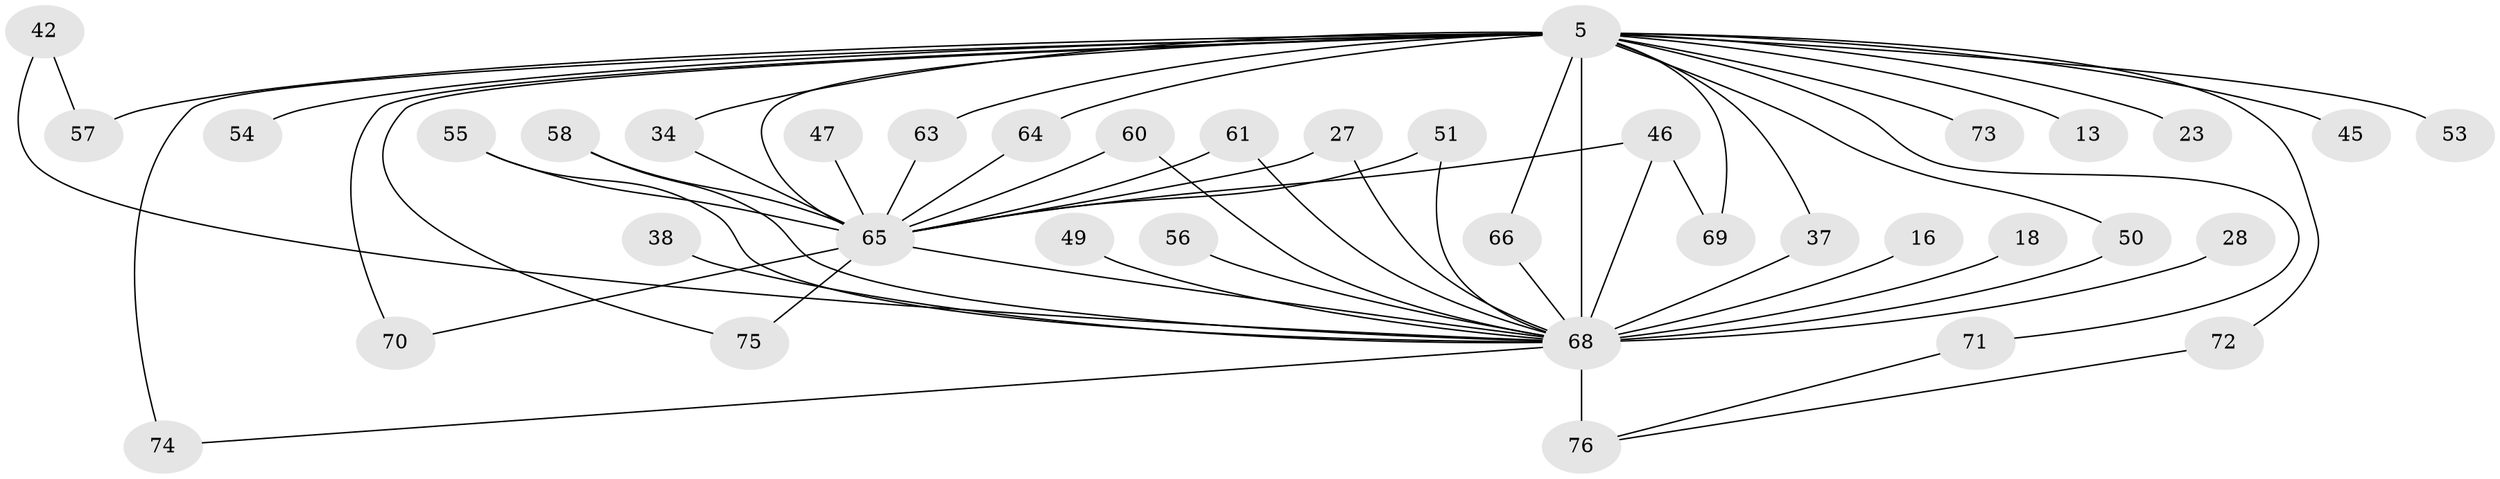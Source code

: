 // original degree distribution, {12: 0.013157894736842105, 21: 0.013157894736842105, 20: 0.013157894736842105, 18: 0.02631578947368421, 17: 0.02631578947368421, 13: 0.013157894736842105, 27: 0.013157894736842105, 26: 0.013157894736842105, 3: 0.14473684210526316, 2: 0.618421052631579, 5: 0.05263157894736842, 4: 0.039473684210526314, 6: 0.013157894736842105}
// Generated by graph-tools (version 1.1) at 2025/44/03/09/25 04:44:04]
// undirected, 38 vertices, 58 edges
graph export_dot {
graph [start="1"]
  node [color=gray90,style=filled];
  5 [super="+2+4"];
  13;
  16;
  18;
  23;
  27;
  28;
  34;
  37 [super="+11"];
  38;
  42;
  45;
  46 [super="+35"];
  47;
  49;
  50;
  51 [super="+20"];
  53;
  54;
  55;
  56;
  57 [super="+33"];
  58;
  60;
  61;
  63;
  64 [super="+17+41+14"];
  65 [super="+7+8"];
  66;
  68 [super="+25+36+30+62+24+26+39+48+44"];
  69;
  70;
  71;
  72;
  73;
  74 [super="+59"];
  75;
  76 [super="+52+43+67"];
  5 -- 23 [weight=2];
  5 -- 34;
  5 -- 45 [weight=2];
  5 -- 53 [weight=2];
  5 -- 65 [weight=17];
  5 -- 71;
  5 -- 73 [weight=2];
  5 -- 75;
  5 -- 66;
  5 -- 69;
  5 -- 13 [weight=2];
  5 -- 37;
  5 -- 50;
  5 -- 54 [weight=2];
  5 -- 63;
  5 -- 70;
  5 -- 72;
  5 -- 57 [weight=3];
  5 -- 68 [weight=18];
  5 -- 64 [weight=3];
  5 -- 74 [weight=2];
  16 -- 68;
  18 -- 68 [weight=2];
  27 -- 68;
  27 -- 65;
  28 -- 68;
  34 -- 65;
  37 -- 68 [weight=2];
  38 -- 68;
  42 -- 57;
  42 -- 68;
  46 -- 68 [weight=3];
  46 -- 69;
  46 -- 65;
  47 -- 65 [weight=2];
  49 -- 68;
  50 -- 68;
  51 -- 68;
  51 -- 65 [weight=2];
  55 -- 68;
  55 -- 65;
  56 -- 68 [weight=2];
  58 -- 68;
  58 -- 65;
  60 -- 68;
  60 -- 65;
  61 -- 68;
  61 -- 65;
  63 -- 65;
  64 -- 65 [weight=2];
  65 -- 68 [weight=14];
  65 -- 70;
  65 -- 75;
  66 -- 68;
  68 -- 74;
  68 -- 76 [weight=6];
  71 -- 76;
  72 -- 76;
}
